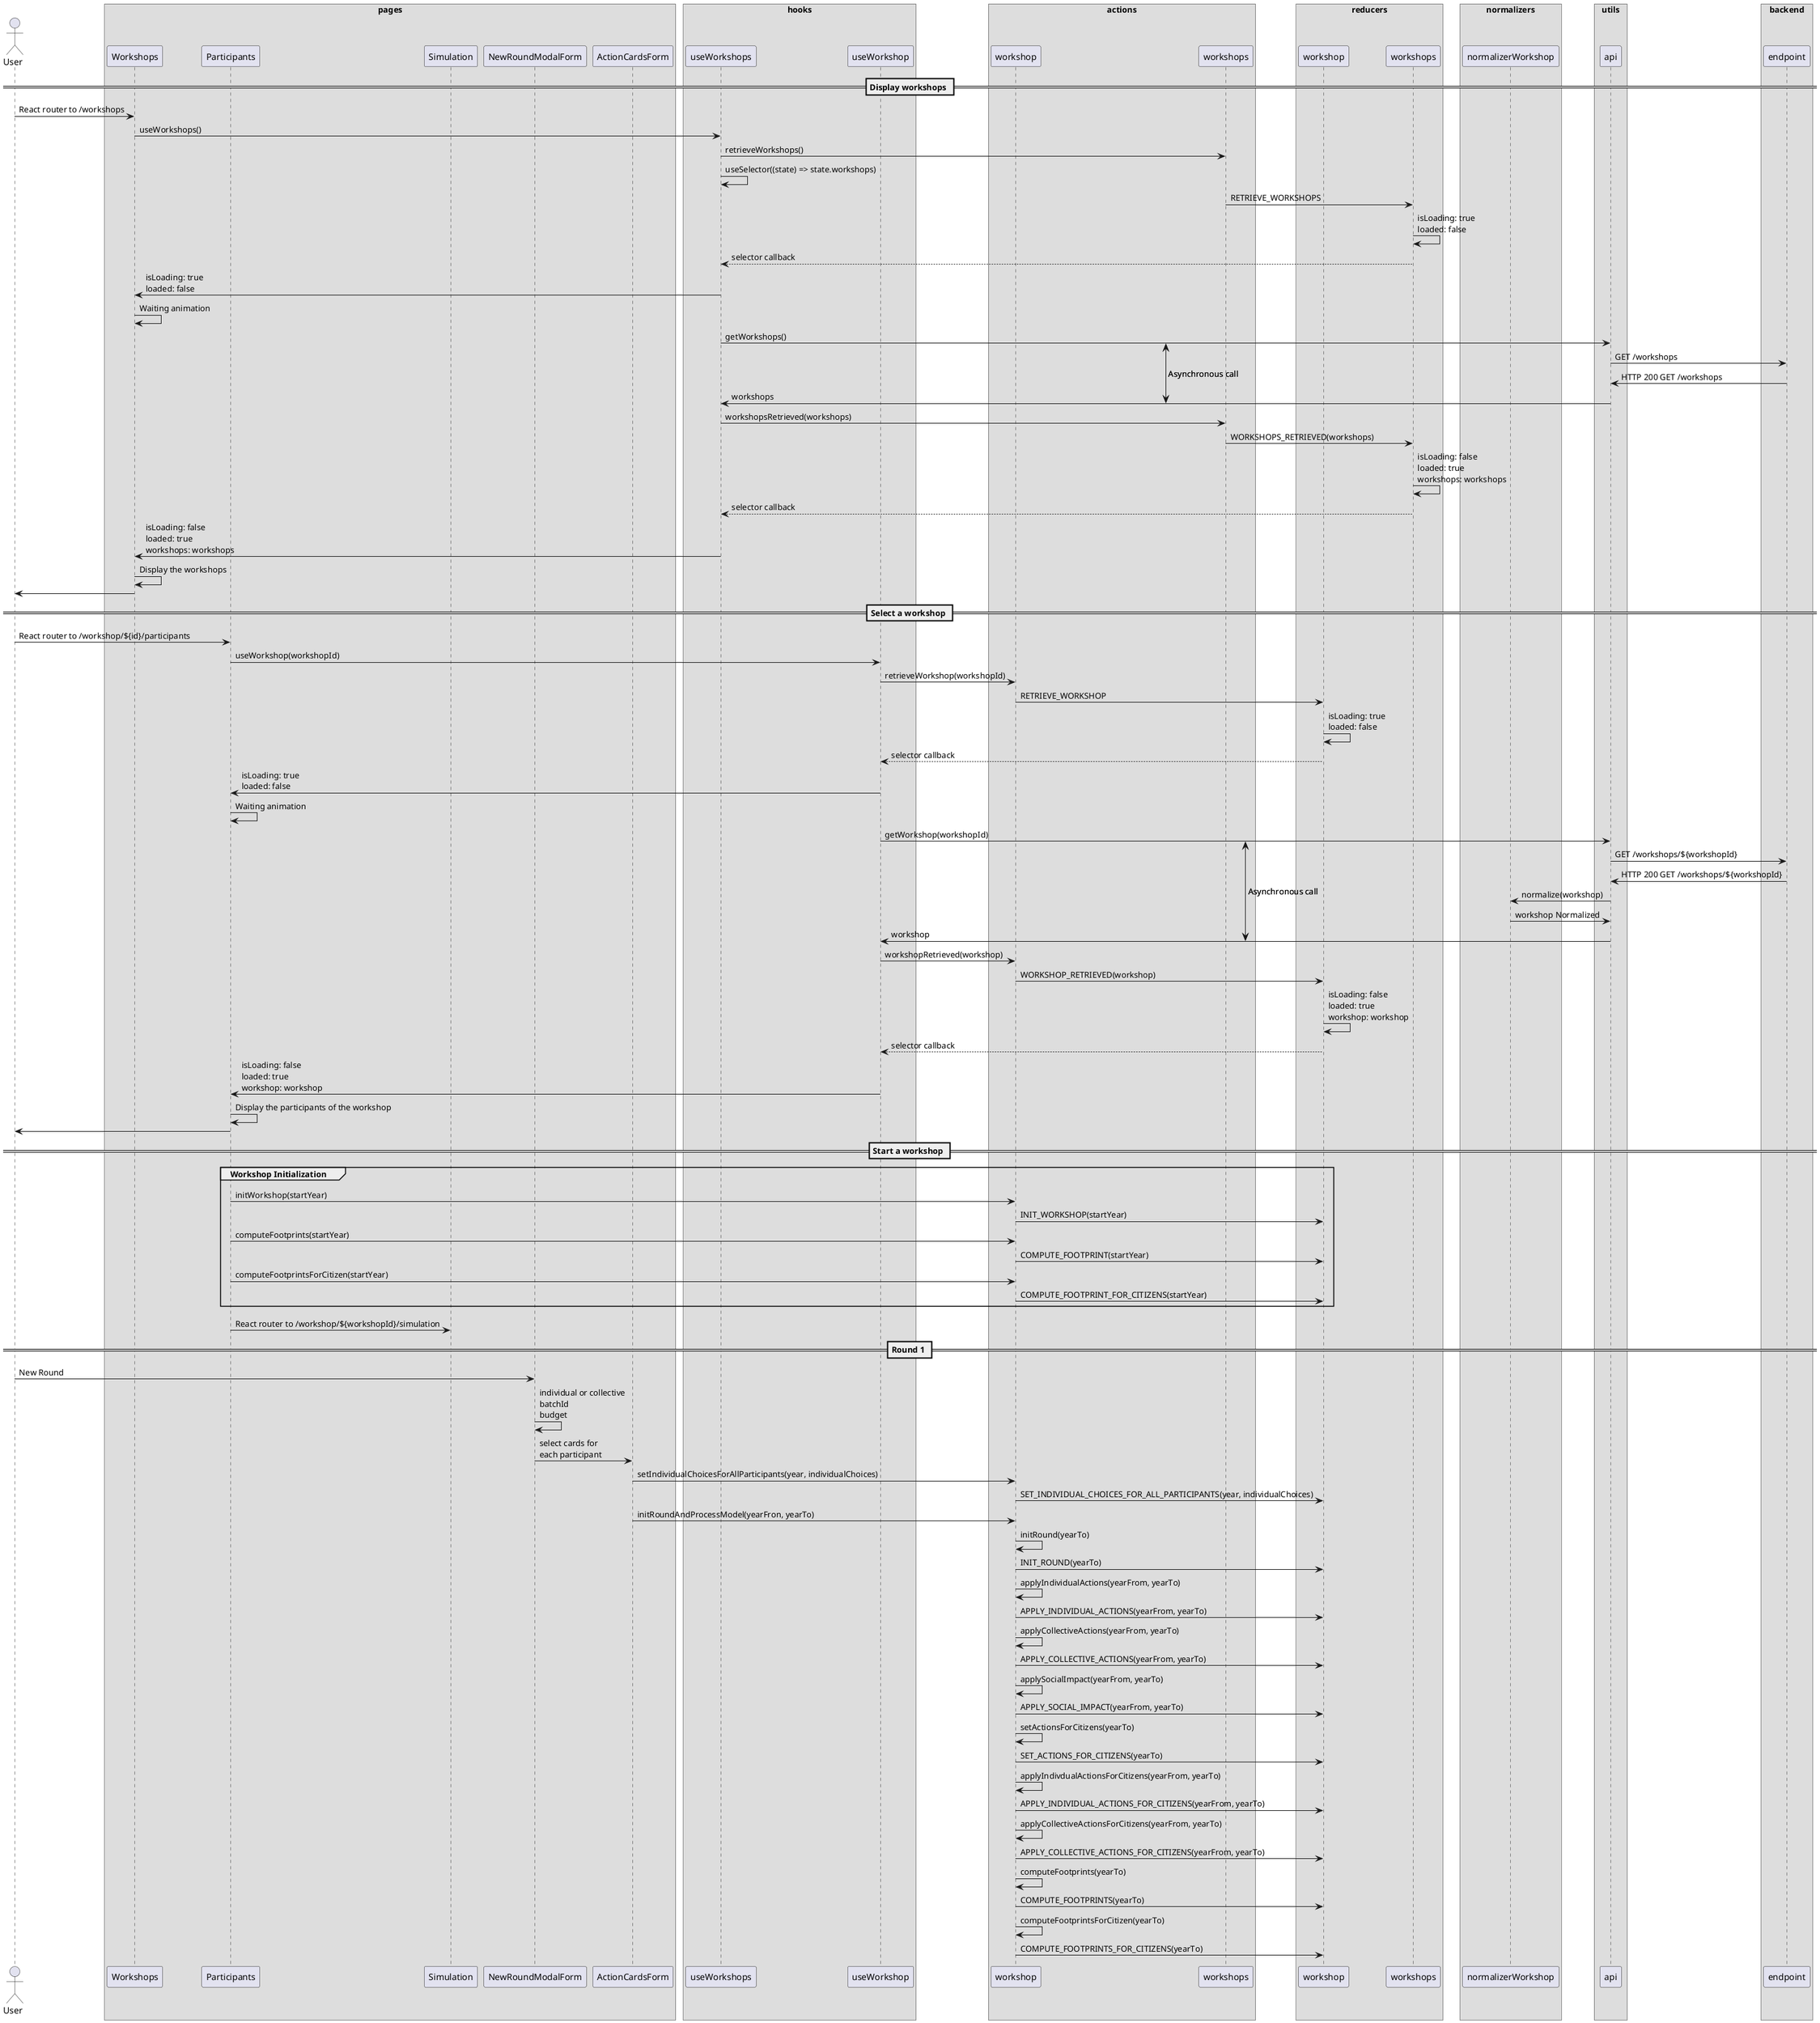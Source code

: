 @startuml workshop
!pragma teoz true
actor User
box pages
participant Workshops
participant Participants
participant Simulation
participant NewRoundModalForm
participant ActionCardsForm
end box
box hooks
participant useWorkshops
participant useWorkshop
end box
box actions
participant workshop as actionsWorkshop
participant workshops as actionsWorkshops
end box
box reducers
participant workshop as reducersWorkshop
participant workshops as reducersWorkshops
end box
box normalizers
participant normalizerWorkshop
end box
box utils
participant api
end box
box backend
participant endpoint
end box
== Display workshops ==
User -> Workshops: React router to /workshops
Workshops -> useWorkshops: useWorkshops()
useWorkshops -> actionsWorkshops: retrieveWorkshops()
useWorkshops -> useWorkshops: useSelector((state) => state.workshops)
actionsWorkshops -> reducersWorkshops: RETRIEVE_WORKSHOPS
reducersWorkshops -> reducersWorkshops: isLoading: true\nloaded: false
reducersWorkshops --> useWorkshops: selector callback
useWorkshops -> Workshops: isLoading: true\nloaded: false
Workshops -> Workshops: Waiting animation
{startGetWorkshops} useWorkshops -> api : getWorkshops()
api -> endpoint : GET /workshops
endpoint -> api : HTTP 200 GET /workshops
{endGetWorkshops} api -> useWorkshops : workshops
{startGetWorkshops} <-> {endGetWorkshops} : Asynchronous call
useWorkshops -> actionsWorkshops: workshopsRetrieved(workshops)
actionsWorkshops -> reducersWorkshops: WORKSHOPS_RETRIEVED(workshops)
reducersWorkshops -> reducersWorkshops: isLoading: false\nloaded: true\nworkshops: workshops
reducersWorkshops --> useWorkshops: selector callback
useWorkshops -> Workshops: isLoading: false\nloaded: true\nworkshops: workshops
Workshops -> Workshops: Display the workshops
Workshops -> User
== Select a workshop ==
User -> Participants : React router to /workshop/${id}/participants
Participants -> useWorkshop: useWorkshop(workshopId)
useWorkshop -> actionsWorkshop: retrieveWorkshop(workshopId)
actionsWorkshop -> reducersWorkshop: RETRIEVE_WORKSHOP
reducersWorkshop -> reducersWorkshop: isLoading: true\nloaded: false
reducersWorkshop --> useWorkshop: selector callback
useWorkshop -> Participants: isLoading: true\nloaded: false
Participants -> Participants: Waiting animation
{startGetWorkshop} useWorkshop -> api : getWorkshop(workshopId)
api -> endpoint : GET /workshops/${workshopId}
endpoint -> api : HTTP 200 GET /workshops/${workshopId}
api -> normalizerWorkshop: normalize(workshop)
normalizerWorkshop -> api : workshop Normalized
{endGetWorkshop} api -> useWorkshop : workshop
{startGetWorkshop} <-> {endGetWorkshop} : Asynchronous call
useWorkshop -> actionsWorkshop: workshopRetrieved(workshop)
actionsWorkshop -> reducersWorkshop: WORKSHOP_RETRIEVED(workshop)
reducersWorkshop -> reducersWorkshop: isLoading: false\nloaded: true\nworkshop: workshop
reducersWorkshop --> useWorkshop: selector callback
useWorkshop -> Participants: isLoading: false\nloaded: true\nworkshop: workshop
Participants -> Participants: Display the participants of the workshop
Participants -> User
== Start a workshop ==
group Workshop Initialization
Participants -> actionsWorkshop: initWorkshop(startYear)
actionsWorkshop -> reducersWorkshop: INIT_WORKSHOP(startYear)
Participants -> actionsWorkshop: computeFootprints(startYear)
actionsWorkshop -> reducersWorkshop: COMPUTE_FOOTPRINT(startYear)
Participants -> actionsWorkshop: computeFootprintsForCitizen(startYear)
actionsWorkshop -> reducersWorkshop: COMPUTE_FOOTPRINT_FOR_CITIZENS(startYear)
end
Participants -> Simulation: React router to /workshop/${workshopId}/simulation

== Round 1 ==
User -> NewRoundModalForm: New Round
NewRoundModalForm -> NewRoundModalForm: individual or collective\nbatchId\nbudget
NewRoundModalForm -> ActionCardsForm: select cards for\neach participant
ActionCardsForm -> actionsWorkshop: setIndividualChoicesForAllParticipants(year, individualChoices)
actionsWorkshop -> reducersWorkshop: SET_INDIVIDUAL_CHOICES_FOR_ALL_PARTICIPANTS(year, individualChoices)
ActionCardsForm -> actionsWorkshop: initRoundAndProcessModel(yearFron, yearTo)
actionsWorkshop -> actionsWorkshop: initRound(yearTo)
actionsWorkshop -> reducersWorkshop: INIT_ROUND(yearTo)
actionsWorkshop -> actionsWorkshop: applyIndividualActions(yearFrom, yearTo)
actionsWorkshop -> reducersWorkshop: APPLY_INDIVIDUAL_ACTIONS(yearFrom, yearTo)
actionsWorkshop -> actionsWorkshop: applyCollectiveActions(yearFrom, yearTo)
actionsWorkshop -> reducersWorkshop: APPLY_COLLECTIVE_ACTIONS(yearFrom, yearTo)
actionsWorkshop -> actionsWorkshop: applySocialImpact(yearFrom, yearTo)
actionsWorkshop -> reducersWorkshop: APPLY_SOCIAL_IMPACT(yearFrom, yearTo)
actionsWorkshop -> actionsWorkshop: setActionsForCitizens(yearTo)
actionsWorkshop -> reducersWorkshop: SET_ACTIONS_FOR_CITIZENS(yearTo)
actionsWorkshop -> actionsWorkshop: applyIndivdualActionsForCitizens(yearFrom, yearTo)
actionsWorkshop -> reducersWorkshop: APPLY_INDIVIDUAL_ACTIONS_FOR_CITIZENS(yearFrom, yearTo)
actionsWorkshop -> actionsWorkshop: applyCollectiveActionsForCitizens(yearFrom, yearTo)
actionsWorkshop -> reducersWorkshop: APPLY_COLLECTIVE_ACTIONS_FOR_CITIZENS(yearFrom, yearTo)
actionsWorkshop -> actionsWorkshop: computeFootprints(yearTo)
actionsWorkshop -> reducersWorkshop: COMPUTE_FOOTPRINTS(yearTo)
actionsWorkshop -> actionsWorkshop: computeFootprintsForCitizen(yearTo)
actionsWorkshop -> reducersWorkshop: COMPUTE_FOOTPRINTS_FOR_CITIZENS(yearTo)
@enduml